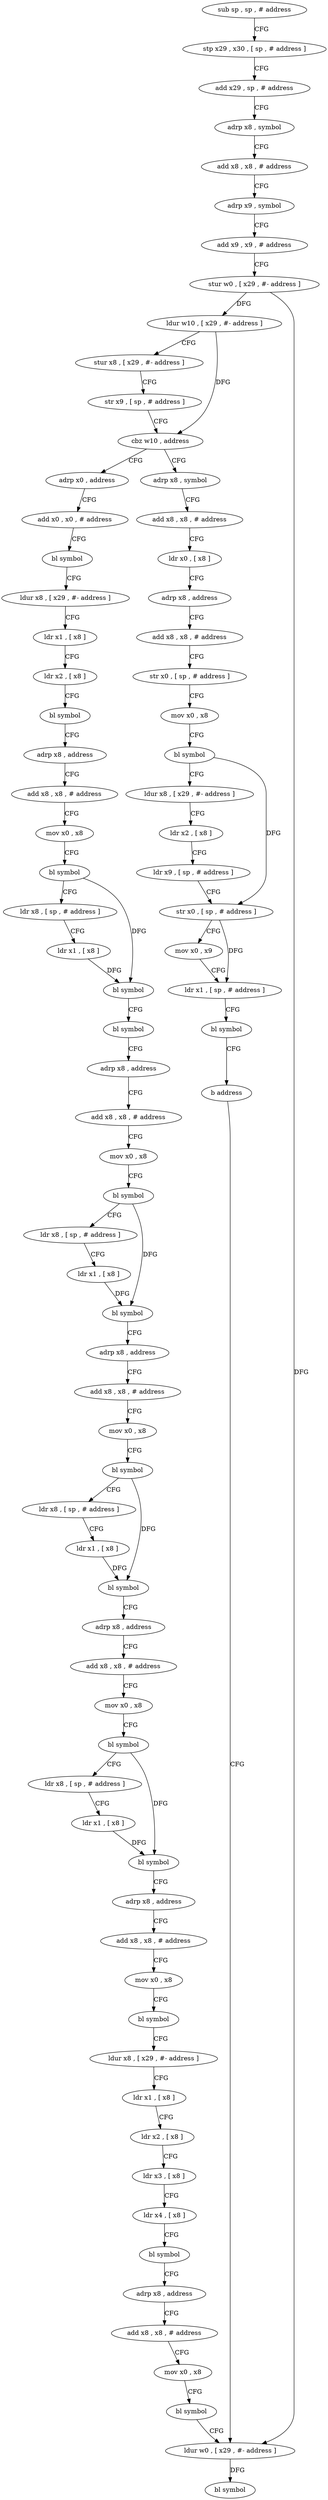 digraph "func" {
"4199356" [label = "sub sp , sp , # address" ]
"4199360" [label = "stp x29 , x30 , [ sp , # address ]" ]
"4199364" [label = "add x29 , sp , # address" ]
"4199368" [label = "adrp x8 , symbol" ]
"4199372" [label = "add x8 , x8 , # address" ]
"4199376" [label = "adrp x9 , symbol" ]
"4199380" [label = "add x9 , x9 , # address" ]
"4199384" [label = "stur w0 , [ x29 , #- address ]" ]
"4199388" [label = "ldur w10 , [ x29 , #- address ]" ]
"4199392" [label = "stur x8 , [ x29 , #- address ]" ]
"4199396" [label = "str x9 , [ sp , # address ]" ]
"4199400" [label = "cbz w10 , address" ]
"4199468" [label = "adrp x0 , address" ]
"4199404" [label = "adrp x8 , symbol" ]
"4199472" [label = "add x0 , x0 , # address" ]
"4199476" [label = "bl symbol" ]
"4199480" [label = "ldur x8 , [ x29 , #- address ]" ]
"4199484" [label = "ldr x1 , [ x8 ]" ]
"4199488" [label = "ldr x2 , [ x8 ]" ]
"4199492" [label = "bl symbol" ]
"4199496" [label = "adrp x8 , address" ]
"4199500" [label = "add x8 , x8 , # address" ]
"4199504" [label = "mov x0 , x8" ]
"4199508" [label = "bl symbol" ]
"4199512" [label = "ldr x8 , [ sp , # address ]" ]
"4199516" [label = "ldr x1 , [ x8 ]" ]
"4199520" [label = "bl symbol" ]
"4199524" [label = "bl symbol" ]
"4199528" [label = "adrp x8 , address" ]
"4199532" [label = "add x8 , x8 , # address" ]
"4199536" [label = "mov x0 , x8" ]
"4199540" [label = "bl symbol" ]
"4199544" [label = "ldr x8 , [ sp , # address ]" ]
"4199548" [label = "ldr x1 , [ x8 ]" ]
"4199552" [label = "bl symbol" ]
"4199556" [label = "adrp x8 , address" ]
"4199560" [label = "add x8 , x8 , # address" ]
"4199564" [label = "mov x0 , x8" ]
"4199568" [label = "bl symbol" ]
"4199572" [label = "ldr x8 , [ sp , # address ]" ]
"4199576" [label = "ldr x1 , [ x8 ]" ]
"4199580" [label = "bl symbol" ]
"4199584" [label = "adrp x8 , address" ]
"4199588" [label = "add x8 , x8 , # address" ]
"4199592" [label = "mov x0 , x8" ]
"4199596" [label = "bl symbol" ]
"4199600" [label = "ldr x8 , [ sp , # address ]" ]
"4199604" [label = "ldr x1 , [ x8 ]" ]
"4199608" [label = "bl symbol" ]
"4199612" [label = "adrp x8 , address" ]
"4199616" [label = "add x8 , x8 , # address" ]
"4199620" [label = "mov x0 , x8" ]
"4199624" [label = "bl symbol" ]
"4199628" [label = "ldur x8 , [ x29 , #- address ]" ]
"4199632" [label = "ldr x1 , [ x8 ]" ]
"4199636" [label = "ldr x2 , [ x8 ]" ]
"4199640" [label = "ldr x3 , [ x8 ]" ]
"4199644" [label = "ldr x4 , [ x8 ]" ]
"4199648" [label = "bl symbol" ]
"4199652" [label = "adrp x8 , address" ]
"4199656" [label = "add x8 , x8 , # address" ]
"4199660" [label = "mov x0 , x8" ]
"4199664" [label = "bl symbol" ]
"4199668" [label = "ldur w0 , [ x29 , #- address ]" ]
"4199408" [label = "add x8 , x8 , # address" ]
"4199412" [label = "ldr x0 , [ x8 ]" ]
"4199416" [label = "adrp x8 , address" ]
"4199420" [label = "add x8 , x8 , # address" ]
"4199424" [label = "str x0 , [ sp , # address ]" ]
"4199428" [label = "mov x0 , x8" ]
"4199432" [label = "bl symbol" ]
"4199436" [label = "ldur x8 , [ x29 , #- address ]" ]
"4199440" [label = "ldr x2 , [ x8 ]" ]
"4199444" [label = "ldr x9 , [ sp , # address ]" ]
"4199448" [label = "str x0 , [ sp , # address ]" ]
"4199452" [label = "mov x0 , x9" ]
"4199456" [label = "ldr x1 , [ sp , # address ]" ]
"4199460" [label = "bl symbol" ]
"4199464" [label = "b address" ]
"4199672" [label = "bl symbol" ]
"4199356" -> "4199360" [ label = "CFG" ]
"4199360" -> "4199364" [ label = "CFG" ]
"4199364" -> "4199368" [ label = "CFG" ]
"4199368" -> "4199372" [ label = "CFG" ]
"4199372" -> "4199376" [ label = "CFG" ]
"4199376" -> "4199380" [ label = "CFG" ]
"4199380" -> "4199384" [ label = "CFG" ]
"4199384" -> "4199388" [ label = "DFG" ]
"4199384" -> "4199668" [ label = "DFG" ]
"4199388" -> "4199392" [ label = "CFG" ]
"4199388" -> "4199400" [ label = "DFG" ]
"4199392" -> "4199396" [ label = "CFG" ]
"4199396" -> "4199400" [ label = "CFG" ]
"4199400" -> "4199468" [ label = "CFG" ]
"4199400" -> "4199404" [ label = "CFG" ]
"4199468" -> "4199472" [ label = "CFG" ]
"4199404" -> "4199408" [ label = "CFG" ]
"4199472" -> "4199476" [ label = "CFG" ]
"4199476" -> "4199480" [ label = "CFG" ]
"4199480" -> "4199484" [ label = "CFG" ]
"4199484" -> "4199488" [ label = "CFG" ]
"4199488" -> "4199492" [ label = "CFG" ]
"4199492" -> "4199496" [ label = "CFG" ]
"4199496" -> "4199500" [ label = "CFG" ]
"4199500" -> "4199504" [ label = "CFG" ]
"4199504" -> "4199508" [ label = "CFG" ]
"4199508" -> "4199512" [ label = "CFG" ]
"4199508" -> "4199520" [ label = "DFG" ]
"4199512" -> "4199516" [ label = "CFG" ]
"4199516" -> "4199520" [ label = "DFG" ]
"4199520" -> "4199524" [ label = "CFG" ]
"4199524" -> "4199528" [ label = "CFG" ]
"4199528" -> "4199532" [ label = "CFG" ]
"4199532" -> "4199536" [ label = "CFG" ]
"4199536" -> "4199540" [ label = "CFG" ]
"4199540" -> "4199544" [ label = "CFG" ]
"4199540" -> "4199552" [ label = "DFG" ]
"4199544" -> "4199548" [ label = "CFG" ]
"4199548" -> "4199552" [ label = "DFG" ]
"4199552" -> "4199556" [ label = "CFG" ]
"4199556" -> "4199560" [ label = "CFG" ]
"4199560" -> "4199564" [ label = "CFG" ]
"4199564" -> "4199568" [ label = "CFG" ]
"4199568" -> "4199572" [ label = "CFG" ]
"4199568" -> "4199580" [ label = "DFG" ]
"4199572" -> "4199576" [ label = "CFG" ]
"4199576" -> "4199580" [ label = "DFG" ]
"4199580" -> "4199584" [ label = "CFG" ]
"4199584" -> "4199588" [ label = "CFG" ]
"4199588" -> "4199592" [ label = "CFG" ]
"4199592" -> "4199596" [ label = "CFG" ]
"4199596" -> "4199600" [ label = "CFG" ]
"4199596" -> "4199608" [ label = "DFG" ]
"4199600" -> "4199604" [ label = "CFG" ]
"4199604" -> "4199608" [ label = "DFG" ]
"4199608" -> "4199612" [ label = "CFG" ]
"4199612" -> "4199616" [ label = "CFG" ]
"4199616" -> "4199620" [ label = "CFG" ]
"4199620" -> "4199624" [ label = "CFG" ]
"4199624" -> "4199628" [ label = "CFG" ]
"4199628" -> "4199632" [ label = "CFG" ]
"4199632" -> "4199636" [ label = "CFG" ]
"4199636" -> "4199640" [ label = "CFG" ]
"4199640" -> "4199644" [ label = "CFG" ]
"4199644" -> "4199648" [ label = "CFG" ]
"4199648" -> "4199652" [ label = "CFG" ]
"4199652" -> "4199656" [ label = "CFG" ]
"4199656" -> "4199660" [ label = "CFG" ]
"4199660" -> "4199664" [ label = "CFG" ]
"4199664" -> "4199668" [ label = "CFG" ]
"4199668" -> "4199672" [ label = "DFG" ]
"4199408" -> "4199412" [ label = "CFG" ]
"4199412" -> "4199416" [ label = "CFG" ]
"4199416" -> "4199420" [ label = "CFG" ]
"4199420" -> "4199424" [ label = "CFG" ]
"4199424" -> "4199428" [ label = "CFG" ]
"4199428" -> "4199432" [ label = "CFG" ]
"4199432" -> "4199436" [ label = "CFG" ]
"4199432" -> "4199448" [ label = "DFG" ]
"4199436" -> "4199440" [ label = "CFG" ]
"4199440" -> "4199444" [ label = "CFG" ]
"4199444" -> "4199448" [ label = "CFG" ]
"4199448" -> "4199452" [ label = "CFG" ]
"4199448" -> "4199456" [ label = "DFG" ]
"4199452" -> "4199456" [ label = "CFG" ]
"4199456" -> "4199460" [ label = "CFG" ]
"4199460" -> "4199464" [ label = "CFG" ]
"4199464" -> "4199668" [ label = "CFG" ]
}
